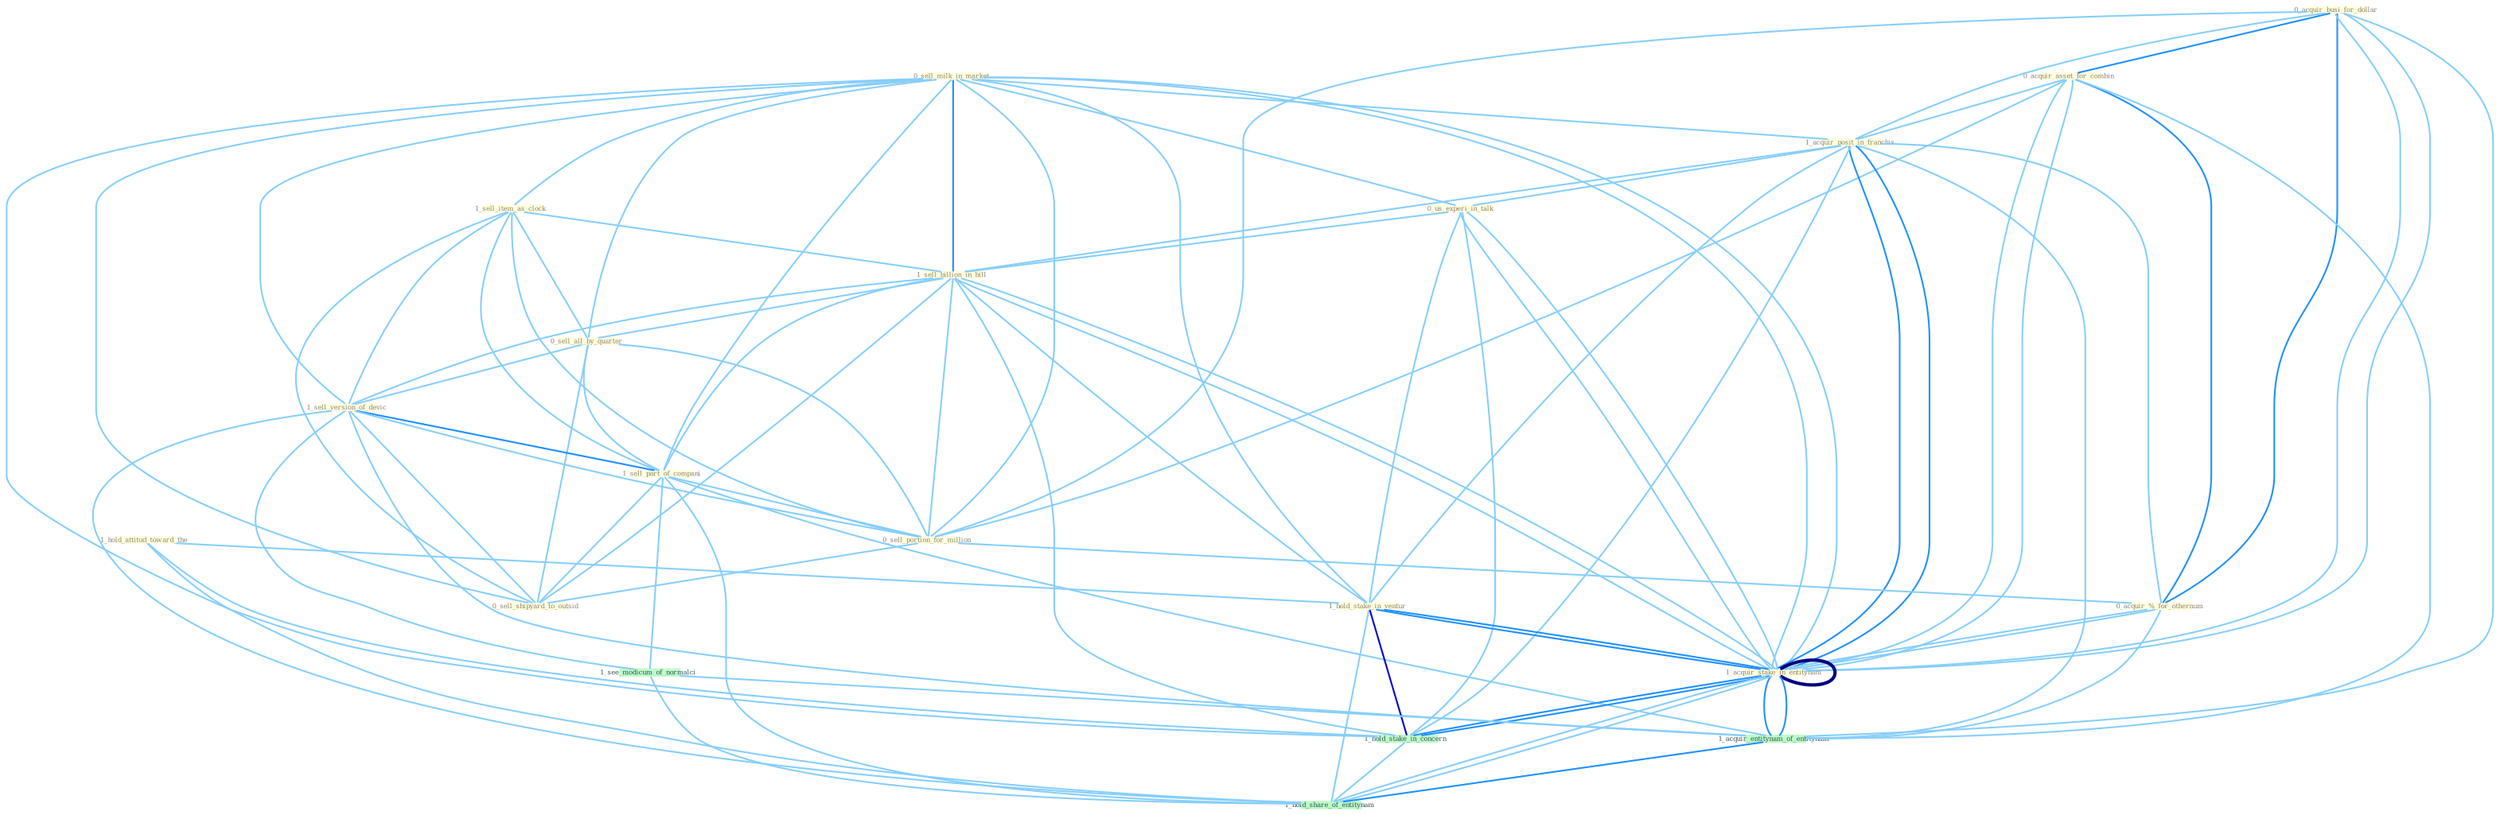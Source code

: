 Graph G{ 
    node
    [shape=polygon,style=filled,width=.5,height=.06,color="#BDFCC9",fixedsize=true,fontsize=4,
    fontcolor="#2f4f4f"];
    {node
    [color="#ffffe0", fontcolor="#8b7d6b"] "0_acquir_busi_for_dollar " "0_sell_milk_in_market " "1_sell_item_as_clock " "0_acquir_asset_for_combin " "1_acquir_posit_in_franchis " "0_us_experi_in_talk " "1_sell_billion_in_bill " "0_sell_all_by_quarter " "1_sell_version_of_devic " "1_sell_part_of_compani " "1_hold_attitud_toward_the " "0_sell_portion_for_million " "1_hold_stake_in_ventur " "0_acquir_%_for_othernum " "0_sell_shipyard_to_outsid " "1_acquir_stake_in_entitynam " "1_acquir_stake_in_entitynam "}
{node [color="#fff0f5", fontcolor="#b22222"]}
edge [color="#B0E2FF"];

	"0_acquir_busi_for_dollar " -- "0_acquir_asset_for_combin " [w="2", color="#1e90ff" , len=0.8];
	"0_acquir_busi_for_dollar " -- "1_acquir_posit_in_franchis " [w="1", color="#87cefa" ];
	"0_acquir_busi_for_dollar " -- "0_sell_portion_for_million " [w="1", color="#87cefa" ];
	"0_acquir_busi_for_dollar " -- "0_acquir_%_for_othernum " [w="2", color="#1e90ff" , len=0.8];
	"0_acquir_busi_for_dollar " -- "1_acquir_stake_in_entitynam " [w="1", color="#87cefa" ];
	"0_acquir_busi_for_dollar " -- "1_acquir_stake_in_entitynam " [w="1", color="#87cefa" ];
	"0_acquir_busi_for_dollar " -- "1_acquir_entitynam_of_entitynam " [w="1", color="#87cefa" ];
	"0_sell_milk_in_market " -- "1_sell_item_as_clock " [w="1", color="#87cefa" ];
	"0_sell_milk_in_market " -- "1_acquir_posit_in_franchis " [w="1", color="#87cefa" ];
	"0_sell_milk_in_market " -- "0_us_experi_in_talk " [w="1", color="#87cefa" ];
	"0_sell_milk_in_market " -- "1_sell_billion_in_bill " [w="2", color="#1e90ff" , len=0.8];
	"0_sell_milk_in_market " -- "0_sell_all_by_quarter " [w="1", color="#87cefa" ];
	"0_sell_milk_in_market " -- "1_sell_version_of_devic " [w="1", color="#87cefa" ];
	"0_sell_milk_in_market " -- "1_sell_part_of_compani " [w="1", color="#87cefa" ];
	"0_sell_milk_in_market " -- "0_sell_portion_for_million " [w="1", color="#87cefa" ];
	"0_sell_milk_in_market " -- "1_hold_stake_in_ventur " [w="1", color="#87cefa" ];
	"0_sell_milk_in_market " -- "0_sell_shipyard_to_outsid " [w="1", color="#87cefa" ];
	"0_sell_milk_in_market " -- "1_acquir_stake_in_entitynam " [w="1", color="#87cefa" ];
	"0_sell_milk_in_market " -- "1_acquir_stake_in_entitynam " [w="1", color="#87cefa" ];
	"0_sell_milk_in_market " -- "1_hold_stake_in_concern " [w="1", color="#87cefa" ];
	"1_sell_item_as_clock " -- "1_sell_billion_in_bill " [w="1", color="#87cefa" ];
	"1_sell_item_as_clock " -- "0_sell_all_by_quarter " [w="1", color="#87cefa" ];
	"1_sell_item_as_clock " -- "1_sell_version_of_devic " [w="1", color="#87cefa" ];
	"1_sell_item_as_clock " -- "1_sell_part_of_compani " [w="1", color="#87cefa" ];
	"1_sell_item_as_clock " -- "0_sell_portion_for_million " [w="1", color="#87cefa" ];
	"1_sell_item_as_clock " -- "0_sell_shipyard_to_outsid " [w="1", color="#87cefa" ];
	"0_acquir_asset_for_combin " -- "1_acquir_posit_in_franchis " [w="1", color="#87cefa" ];
	"0_acquir_asset_for_combin " -- "0_sell_portion_for_million " [w="1", color="#87cefa" ];
	"0_acquir_asset_for_combin " -- "0_acquir_%_for_othernum " [w="2", color="#1e90ff" , len=0.8];
	"0_acquir_asset_for_combin " -- "1_acquir_stake_in_entitynam " [w="1", color="#87cefa" ];
	"0_acquir_asset_for_combin " -- "1_acquir_stake_in_entitynam " [w="1", color="#87cefa" ];
	"0_acquir_asset_for_combin " -- "1_acquir_entitynam_of_entitynam " [w="1", color="#87cefa" ];
	"1_acquir_posit_in_franchis " -- "0_us_experi_in_talk " [w="1", color="#87cefa" ];
	"1_acquir_posit_in_franchis " -- "1_sell_billion_in_bill " [w="1", color="#87cefa" ];
	"1_acquir_posit_in_franchis " -- "1_hold_stake_in_ventur " [w="1", color="#87cefa" ];
	"1_acquir_posit_in_franchis " -- "0_acquir_%_for_othernum " [w="1", color="#87cefa" ];
	"1_acquir_posit_in_franchis " -- "1_acquir_stake_in_entitynam " [w="2", color="#1e90ff" , len=0.8];
	"1_acquir_posit_in_franchis " -- "1_acquir_stake_in_entitynam " [w="2", color="#1e90ff" , len=0.8];
	"1_acquir_posit_in_franchis " -- "1_hold_stake_in_concern " [w="1", color="#87cefa" ];
	"1_acquir_posit_in_franchis " -- "1_acquir_entitynam_of_entitynam " [w="1", color="#87cefa" ];
	"0_us_experi_in_talk " -- "1_sell_billion_in_bill " [w="1", color="#87cefa" ];
	"0_us_experi_in_talk " -- "1_hold_stake_in_ventur " [w="1", color="#87cefa" ];
	"0_us_experi_in_talk " -- "1_acquir_stake_in_entitynam " [w="1", color="#87cefa" ];
	"0_us_experi_in_talk " -- "1_acquir_stake_in_entitynam " [w="1", color="#87cefa" ];
	"0_us_experi_in_talk " -- "1_hold_stake_in_concern " [w="1", color="#87cefa" ];
	"1_sell_billion_in_bill " -- "0_sell_all_by_quarter " [w="1", color="#87cefa" ];
	"1_sell_billion_in_bill " -- "1_sell_version_of_devic " [w="1", color="#87cefa" ];
	"1_sell_billion_in_bill " -- "1_sell_part_of_compani " [w="1", color="#87cefa" ];
	"1_sell_billion_in_bill " -- "0_sell_portion_for_million " [w="1", color="#87cefa" ];
	"1_sell_billion_in_bill " -- "1_hold_stake_in_ventur " [w="1", color="#87cefa" ];
	"1_sell_billion_in_bill " -- "0_sell_shipyard_to_outsid " [w="1", color="#87cefa" ];
	"1_sell_billion_in_bill " -- "1_acquir_stake_in_entitynam " [w="1", color="#87cefa" ];
	"1_sell_billion_in_bill " -- "1_acquir_stake_in_entitynam " [w="1", color="#87cefa" ];
	"1_sell_billion_in_bill " -- "1_hold_stake_in_concern " [w="1", color="#87cefa" ];
	"0_sell_all_by_quarter " -- "1_sell_version_of_devic " [w="1", color="#87cefa" ];
	"0_sell_all_by_quarter " -- "1_sell_part_of_compani " [w="1", color="#87cefa" ];
	"0_sell_all_by_quarter " -- "0_sell_portion_for_million " [w="1", color="#87cefa" ];
	"0_sell_all_by_quarter " -- "0_sell_shipyard_to_outsid " [w="1", color="#87cefa" ];
	"1_sell_version_of_devic " -- "1_sell_part_of_compani " [w="2", color="#1e90ff" , len=0.8];
	"1_sell_version_of_devic " -- "0_sell_portion_for_million " [w="1", color="#87cefa" ];
	"1_sell_version_of_devic " -- "0_sell_shipyard_to_outsid " [w="1", color="#87cefa" ];
	"1_sell_version_of_devic " -- "1_see_modicum_of_normalci " [w="1", color="#87cefa" ];
	"1_sell_version_of_devic " -- "1_acquir_entitynam_of_entitynam " [w="1", color="#87cefa" ];
	"1_sell_version_of_devic " -- "1_hold_share_of_entitynam " [w="1", color="#87cefa" ];
	"1_sell_part_of_compani " -- "0_sell_portion_for_million " [w="1", color="#87cefa" ];
	"1_sell_part_of_compani " -- "0_sell_shipyard_to_outsid " [w="1", color="#87cefa" ];
	"1_sell_part_of_compani " -- "1_see_modicum_of_normalci " [w="1", color="#87cefa" ];
	"1_sell_part_of_compani " -- "1_acquir_entitynam_of_entitynam " [w="1", color="#87cefa" ];
	"1_sell_part_of_compani " -- "1_hold_share_of_entitynam " [w="1", color="#87cefa" ];
	"1_hold_attitud_toward_the " -- "1_hold_stake_in_ventur " [w="1", color="#87cefa" ];
	"1_hold_attitud_toward_the " -- "1_hold_stake_in_concern " [w="1", color="#87cefa" ];
	"1_hold_attitud_toward_the " -- "1_hold_share_of_entitynam " [w="1", color="#87cefa" ];
	"0_sell_portion_for_million " -- "0_acquir_%_for_othernum " [w="1", color="#87cefa" ];
	"0_sell_portion_for_million " -- "0_sell_shipyard_to_outsid " [w="1", color="#87cefa" ];
	"1_hold_stake_in_ventur " -- "1_acquir_stake_in_entitynam " [w="2", color="#1e90ff" , len=0.8];
	"1_hold_stake_in_ventur " -- "1_acquir_stake_in_entitynam " [w="2", color="#1e90ff" , len=0.8];
	"1_hold_stake_in_ventur " -- "1_hold_stake_in_concern " [w="3", color="#0000cd" , len=0.6];
	"1_hold_stake_in_ventur " -- "1_hold_share_of_entitynam " [w="1", color="#87cefa" ];
	"0_acquir_%_for_othernum " -- "1_acquir_stake_in_entitynam " [w="1", color="#87cefa" ];
	"0_acquir_%_for_othernum " -- "1_acquir_stake_in_entitynam " [w="1", color="#87cefa" ];
	"0_acquir_%_for_othernum " -- "1_acquir_entitynam_of_entitynam " [w="1", color="#87cefa" ];
	"1_acquir_stake_in_entitynam " -- "1_acquir_stake_in_entitynam " [w="4", style=bold, color="#000080", len=0.4];
	"1_acquir_stake_in_entitynam " -- "1_hold_stake_in_concern " [w="2", color="#1e90ff" , len=0.8];
	"1_acquir_stake_in_entitynam " -- "1_acquir_entitynam_of_entitynam " [w="2", color="#1e90ff" , len=0.8];
	"1_acquir_stake_in_entitynam " -- "1_hold_share_of_entitynam " [w="1", color="#87cefa" ];
	"1_acquir_stake_in_entitynam " -- "1_hold_stake_in_concern " [w="2", color="#1e90ff" , len=0.8];
	"1_acquir_stake_in_entitynam " -- "1_acquir_entitynam_of_entitynam " [w="2", color="#1e90ff" , len=0.8];
	"1_acquir_stake_in_entitynam " -- "1_hold_share_of_entitynam " [w="1", color="#87cefa" ];
	"1_hold_stake_in_concern " -- "1_hold_share_of_entitynam " [w="1", color="#87cefa" ];
	"1_see_modicum_of_normalci " -- "1_acquir_entitynam_of_entitynam " [w="1", color="#87cefa" ];
	"1_see_modicum_of_normalci " -- "1_hold_share_of_entitynam " [w="1", color="#87cefa" ];
	"1_acquir_entitynam_of_entitynam " -- "1_hold_share_of_entitynam " [w="2", color="#1e90ff" , len=0.8];
}